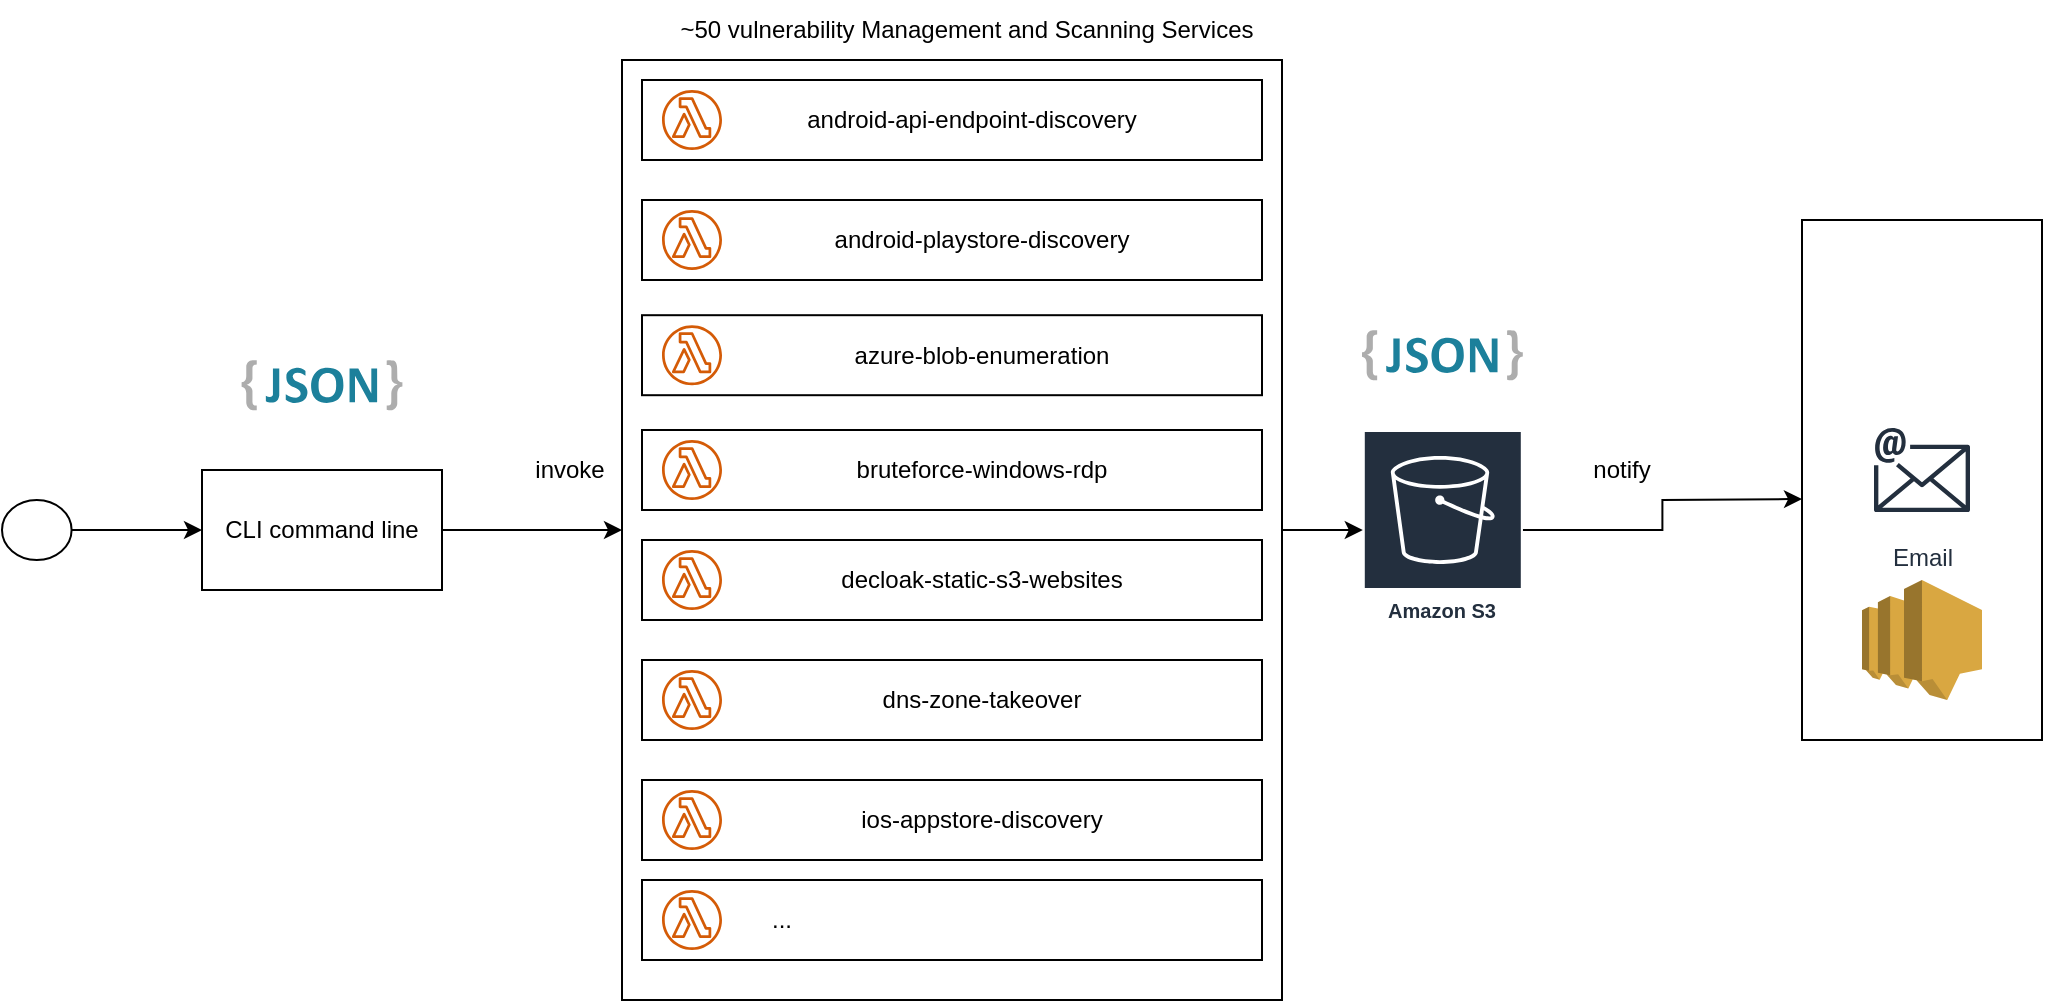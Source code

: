<mxfile version="21.5.2" type="github">
  <diagram name="Trang-1" id="MJ_BRHSNhFji1RFKoRyt">
    <mxGraphModel dx="1434" dy="803" grid="1" gridSize="10" guides="1" tooltips="1" connect="1" arrows="1" fold="1" page="1" pageScale="1" pageWidth="827" pageHeight="1169" math="0" shadow="0">
      <root>
        <mxCell id="0" />
        <mxCell id="1" parent="0" />
        <mxCell id="PgDhFmjBs7x280nBXUFe-25" style="edgeStyle=orthogonalEdgeStyle;rounded=0;orthogonalLoop=1;jettySize=auto;html=1;entryX=0;entryY=0.75;entryDx=0;entryDy=0;" edge="1" parent="1" source="PgDhFmjBs7x280nBXUFe-3">
          <mxGeometry relative="1" as="geometry">
            <mxPoint x="1000" y="319.5" as="targetPoint" />
          </mxGeometry>
        </mxCell>
        <mxCell id="PgDhFmjBs7x280nBXUFe-3" value="Amazon S3" style="sketch=0;outlineConnect=0;fontColor=#232F3E;gradientColor=none;strokeColor=#ffffff;fillColor=#232F3E;dashed=0;verticalLabelPosition=middle;verticalAlign=bottom;align=center;html=1;whiteSpace=wrap;fontSize=10;fontStyle=1;spacing=3;shape=mxgraph.aws4.productIcon;prIcon=mxgraph.aws4.s3;" vertex="1" parent="1">
          <mxGeometry x="780.4" y="285" width="80" height="100" as="geometry" />
        </mxCell>
        <mxCell id="PgDhFmjBs7x280nBXUFe-6" value="" style="dashed=0;outlineConnect=0;html=1;align=center;labelPosition=center;verticalLabelPosition=bottom;verticalAlign=top;shape=mxgraph.weblogos.json_2" vertex="1" parent="1">
          <mxGeometry x="219.8" y="250" width="80.4" height="25.2" as="geometry" />
        </mxCell>
        <mxCell id="PgDhFmjBs7x280nBXUFe-7" value="" style="dashed=0;outlineConnect=0;html=1;align=center;labelPosition=center;verticalLabelPosition=bottom;verticalAlign=top;shape=mxgraph.weblogos.json_2" vertex="1" parent="1">
          <mxGeometry x="780" y="235" width="80.4" height="25.2" as="geometry" />
        </mxCell>
        <mxCell id="PgDhFmjBs7x280nBXUFe-23" style="edgeStyle=orthogonalEdgeStyle;rounded=0;orthogonalLoop=1;jettySize=auto;html=1;" edge="1" parent="1" source="PgDhFmjBs7x280nBXUFe-18" target="PgDhFmjBs7x280nBXUFe-31">
          <mxGeometry relative="1" as="geometry">
            <mxPoint x="345" y="389.44" as="targetPoint" />
          </mxGeometry>
        </mxCell>
        <mxCell id="PgDhFmjBs7x280nBXUFe-18" value="CLI command line" style="rounded=0;whiteSpace=wrap;html=1;" vertex="1" parent="1">
          <mxGeometry x="200" y="305" width="120" height="60" as="geometry" />
        </mxCell>
        <mxCell id="PgDhFmjBs7x280nBXUFe-22" style="edgeStyle=orthogonalEdgeStyle;rounded=0;orthogonalLoop=1;jettySize=auto;html=1;entryX=0;entryY=0.5;entryDx=0;entryDy=0;" edge="1" parent="1" source="PgDhFmjBs7x280nBXUFe-20" target="PgDhFmjBs7x280nBXUFe-18">
          <mxGeometry relative="1" as="geometry" />
        </mxCell>
        <mxCell id="PgDhFmjBs7x280nBXUFe-20" value="" style="ellipse;whiteSpace=wrap;html=1;" vertex="1" parent="1">
          <mxGeometry x="100" y="320" width="34.8" height="30" as="geometry" />
        </mxCell>
        <mxCell id="PgDhFmjBs7x280nBXUFe-32" style="edgeStyle=orthogonalEdgeStyle;rounded=0;orthogonalLoop=1;jettySize=auto;html=1;" edge="1" parent="1" source="PgDhFmjBs7x280nBXUFe-31" target="PgDhFmjBs7x280nBXUFe-3">
          <mxGeometry relative="1" as="geometry" />
        </mxCell>
        <mxCell id="PgDhFmjBs7x280nBXUFe-31" value="" style="rounded=0;whiteSpace=wrap;html=1;" vertex="1" parent="1">
          <mxGeometry x="410" y="100" width="330" height="470" as="geometry" />
        </mxCell>
        <mxCell id="PgDhFmjBs7x280nBXUFe-26" value="notify" style="text;html=1;strokeColor=none;fillColor=none;align=center;verticalAlign=middle;whiteSpace=wrap;rounded=0;" vertex="1" parent="1">
          <mxGeometry x="880" y="290" width="60" height="30" as="geometry" />
        </mxCell>
        <mxCell id="PgDhFmjBs7x280nBXUFe-34" value="invoke" style="text;html=1;strokeColor=none;fillColor=none;align=center;verticalAlign=middle;whiteSpace=wrap;rounded=0;" vertex="1" parent="1">
          <mxGeometry x="353.5" y="290" width="60" height="30" as="geometry" />
        </mxCell>
        <mxCell id="PgDhFmjBs7x280nBXUFe-38" value="" style="rounded=0;whiteSpace=wrap;html=1;" vertex="1" parent="1">
          <mxGeometry x="1000" y="180" width="120" height="260" as="geometry" />
        </mxCell>
        <mxCell id="PgDhFmjBs7x280nBXUFe-39" value="" style="shape=image;html=1;verticalAlign=top;verticalLabelPosition=bottom;labelBackgroundColor=#ffffff;imageAspect=0;aspect=fixed;image=https://cdn2.iconfinder.com/data/icons/social-media-2285/512/1_Slack_colored_svg-128.png" vertex="1" parent="1">
          <mxGeometry x="1030" y="200" width="60" height="60" as="geometry" />
        </mxCell>
        <mxCell id="PgDhFmjBs7x280nBXUFe-40" value="Email" style="sketch=0;outlineConnect=0;fontColor=#232F3E;gradientColor=none;strokeColor=#232F3E;fillColor=#ffffff;dashed=0;verticalLabelPosition=bottom;verticalAlign=top;align=center;html=1;fontSize=12;fontStyle=0;aspect=fixed;shape=mxgraph.aws4.resourceIcon;resIcon=mxgraph.aws4.email;" vertex="1" parent="1">
          <mxGeometry x="1030" y="275" width="60" height="60" as="geometry" />
        </mxCell>
        <mxCell id="PgDhFmjBs7x280nBXUFe-41" value="" style="outlineConnect=0;dashed=0;verticalLabelPosition=bottom;verticalAlign=top;align=center;html=1;shape=mxgraph.aws3.sns;fillColor=#D9A741;gradientColor=none;" vertex="1" parent="1">
          <mxGeometry x="1030" y="360" width="60" height="60" as="geometry" />
        </mxCell>
        <mxCell id="PgDhFmjBs7x280nBXUFe-48" value="~50 vulnerability Management and Scanning Services" style="text;html=1;strokeColor=none;fillColor=none;align=center;verticalAlign=middle;whiteSpace=wrap;rounded=0;" vertex="1" parent="1">
          <mxGeometry x="435" y="70" width="295" height="30" as="geometry" />
        </mxCell>
        <mxCell id="PgDhFmjBs7x280nBXUFe-49" value="" style="rounded=0;whiteSpace=wrap;html=1;" vertex="1" parent="1">
          <mxGeometry x="420" y="110" width="310" height="40" as="geometry" />
        </mxCell>
        <mxCell id="PgDhFmjBs7x280nBXUFe-50" value="" style="sketch=0;outlineConnect=0;fontColor=#232F3E;gradientColor=none;fillColor=#D45B07;strokeColor=none;dashed=0;verticalLabelPosition=bottom;verticalAlign=top;align=center;html=1;fontSize=12;fontStyle=0;aspect=fixed;pointerEvents=1;shape=mxgraph.aws4.lambda_function;" vertex="1" parent="1">
          <mxGeometry x="430" y="115" width="30" height="30" as="geometry" />
        </mxCell>
        <mxCell id="PgDhFmjBs7x280nBXUFe-51" value="android-api-endpoint-discovery" style="text;html=1;strokeColor=none;fillColor=none;align=center;verticalAlign=middle;whiteSpace=wrap;rounded=0;" vertex="1" parent="1">
          <mxGeometry x="460" y="115" width="250" height="30" as="geometry" />
        </mxCell>
        <mxCell id="PgDhFmjBs7x280nBXUFe-53" value="" style="rounded=0;whiteSpace=wrap;html=1;" vertex="1" parent="1">
          <mxGeometry x="420" y="170" width="310" height="40" as="geometry" />
        </mxCell>
        <mxCell id="PgDhFmjBs7x280nBXUFe-54" value="" style="sketch=0;outlineConnect=0;fontColor=#232F3E;gradientColor=none;fillColor=#D45B07;strokeColor=none;dashed=0;verticalLabelPosition=bottom;verticalAlign=top;align=center;html=1;fontSize=12;fontStyle=0;aspect=fixed;pointerEvents=1;shape=mxgraph.aws4.lambda_function;" vertex="1" parent="1">
          <mxGeometry x="430" y="175" width="30" height="30" as="geometry" />
        </mxCell>
        <mxCell id="PgDhFmjBs7x280nBXUFe-55" value="android-playstore-discovery" style="text;html=1;strokeColor=none;fillColor=none;align=center;verticalAlign=middle;whiteSpace=wrap;rounded=0;" vertex="1" parent="1">
          <mxGeometry x="460" y="175" width="260" height="30" as="geometry" />
        </mxCell>
        <mxCell id="PgDhFmjBs7x280nBXUFe-56" value="" style="rounded=0;whiteSpace=wrap;html=1;" vertex="1" parent="1">
          <mxGeometry x="420" y="227.6" width="310" height="40" as="geometry" />
        </mxCell>
        <mxCell id="PgDhFmjBs7x280nBXUFe-57" value="" style="sketch=0;outlineConnect=0;fontColor=#232F3E;gradientColor=none;fillColor=#D45B07;strokeColor=none;dashed=0;verticalLabelPosition=bottom;verticalAlign=top;align=center;html=1;fontSize=12;fontStyle=0;aspect=fixed;pointerEvents=1;shape=mxgraph.aws4.lambda_function;" vertex="1" parent="1">
          <mxGeometry x="430" y="232.6" width="30" height="30" as="geometry" />
        </mxCell>
        <mxCell id="PgDhFmjBs7x280nBXUFe-58" value="azure-blob-enumeration" style="text;html=1;strokeColor=none;fillColor=none;align=center;verticalAlign=middle;whiteSpace=wrap;rounded=0;" vertex="1" parent="1">
          <mxGeometry x="460" y="232.6" width="260" height="30" as="geometry" />
        </mxCell>
        <mxCell id="PgDhFmjBs7x280nBXUFe-59" value="" style="rounded=0;whiteSpace=wrap;html=1;" vertex="1" parent="1">
          <mxGeometry x="420" y="285" width="310" height="40" as="geometry" />
        </mxCell>
        <mxCell id="PgDhFmjBs7x280nBXUFe-60" value="" style="sketch=0;outlineConnect=0;fontColor=#232F3E;gradientColor=none;fillColor=#D45B07;strokeColor=none;dashed=0;verticalLabelPosition=bottom;verticalAlign=top;align=center;html=1;fontSize=12;fontStyle=0;aspect=fixed;pointerEvents=1;shape=mxgraph.aws4.lambda_function;" vertex="1" parent="1">
          <mxGeometry x="430" y="290" width="30" height="30" as="geometry" />
        </mxCell>
        <mxCell id="PgDhFmjBs7x280nBXUFe-61" value="bruteforce-windows-rdp" style="text;html=1;strokeColor=none;fillColor=none;align=center;verticalAlign=middle;whiteSpace=wrap;rounded=0;" vertex="1" parent="1">
          <mxGeometry x="460" y="290" width="260" height="30" as="geometry" />
        </mxCell>
        <mxCell id="PgDhFmjBs7x280nBXUFe-62" value="" style="rounded=0;whiteSpace=wrap;html=1;" vertex="1" parent="1">
          <mxGeometry x="420" y="340" width="310" height="40" as="geometry" />
        </mxCell>
        <mxCell id="PgDhFmjBs7x280nBXUFe-63" value="" style="sketch=0;outlineConnect=0;fontColor=#232F3E;gradientColor=none;fillColor=#D45B07;strokeColor=none;dashed=0;verticalLabelPosition=bottom;verticalAlign=top;align=center;html=1;fontSize=12;fontStyle=0;aspect=fixed;pointerEvents=1;shape=mxgraph.aws4.lambda_function;" vertex="1" parent="1">
          <mxGeometry x="430" y="345" width="30" height="30" as="geometry" />
        </mxCell>
        <mxCell id="PgDhFmjBs7x280nBXUFe-64" value="decloak-static-s3-websites" style="text;html=1;strokeColor=none;fillColor=none;align=center;verticalAlign=middle;whiteSpace=wrap;rounded=0;" vertex="1" parent="1">
          <mxGeometry x="460" y="345" width="260" height="30" as="geometry" />
        </mxCell>
        <mxCell id="PgDhFmjBs7x280nBXUFe-65" value="" style="rounded=0;whiteSpace=wrap;html=1;" vertex="1" parent="1">
          <mxGeometry x="420" y="400" width="310" height="40" as="geometry" />
        </mxCell>
        <mxCell id="PgDhFmjBs7x280nBXUFe-66" value="" style="sketch=0;outlineConnect=0;fontColor=#232F3E;gradientColor=none;fillColor=#D45B07;strokeColor=none;dashed=0;verticalLabelPosition=bottom;verticalAlign=top;align=center;html=1;fontSize=12;fontStyle=0;aspect=fixed;pointerEvents=1;shape=mxgraph.aws4.lambda_function;" vertex="1" parent="1">
          <mxGeometry x="430" y="405" width="30" height="30" as="geometry" />
        </mxCell>
        <mxCell id="PgDhFmjBs7x280nBXUFe-67" value="dns-zone-takeover" style="text;html=1;strokeColor=none;fillColor=none;align=center;verticalAlign=middle;whiteSpace=wrap;rounded=0;" vertex="1" parent="1">
          <mxGeometry x="460" y="405" width="260" height="30" as="geometry" />
        </mxCell>
        <mxCell id="PgDhFmjBs7x280nBXUFe-68" value="" style="rounded=0;whiteSpace=wrap;html=1;" vertex="1" parent="1">
          <mxGeometry x="420" y="460" width="310" height="40" as="geometry" />
        </mxCell>
        <mxCell id="PgDhFmjBs7x280nBXUFe-69" value="" style="sketch=0;outlineConnect=0;fontColor=#232F3E;gradientColor=none;fillColor=#D45B07;strokeColor=none;dashed=0;verticalLabelPosition=bottom;verticalAlign=top;align=center;html=1;fontSize=12;fontStyle=0;aspect=fixed;pointerEvents=1;shape=mxgraph.aws4.lambda_function;" vertex="1" parent="1">
          <mxGeometry x="430" y="465" width="30" height="30" as="geometry" />
        </mxCell>
        <mxCell id="PgDhFmjBs7x280nBXUFe-70" value="ios-appstore-discovery" style="text;html=1;strokeColor=none;fillColor=none;align=center;verticalAlign=middle;whiteSpace=wrap;rounded=0;" vertex="1" parent="1">
          <mxGeometry x="460" y="465" width="260" height="30" as="geometry" />
        </mxCell>
        <mxCell id="PgDhFmjBs7x280nBXUFe-71" value="" style="rounded=0;whiteSpace=wrap;html=1;" vertex="1" parent="1">
          <mxGeometry x="420" y="510" width="310" height="40" as="geometry" />
        </mxCell>
        <mxCell id="PgDhFmjBs7x280nBXUFe-72" value="" style="sketch=0;outlineConnect=0;fontColor=#232F3E;gradientColor=none;fillColor=#D45B07;strokeColor=none;dashed=0;verticalLabelPosition=bottom;verticalAlign=top;align=center;html=1;fontSize=12;fontStyle=0;aspect=fixed;pointerEvents=1;shape=mxgraph.aws4.lambda_function;" vertex="1" parent="1">
          <mxGeometry x="430" y="515" width="30" height="30" as="geometry" />
        </mxCell>
        <mxCell id="PgDhFmjBs7x280nBXUFe-73" value="..." style="text;html=1;strokeColor=none;fillColor=none;align=center;verticalAlign=middle;whiteSpace=wrap;rounded=0;" vertex="1" parent="1">
          <mxGeometry x="460" y="515" width="60" height="30" as="geometry" />
        </mxCell>
      </root>
    </mxGraphModel>
  </diagram>
</mxfile>
